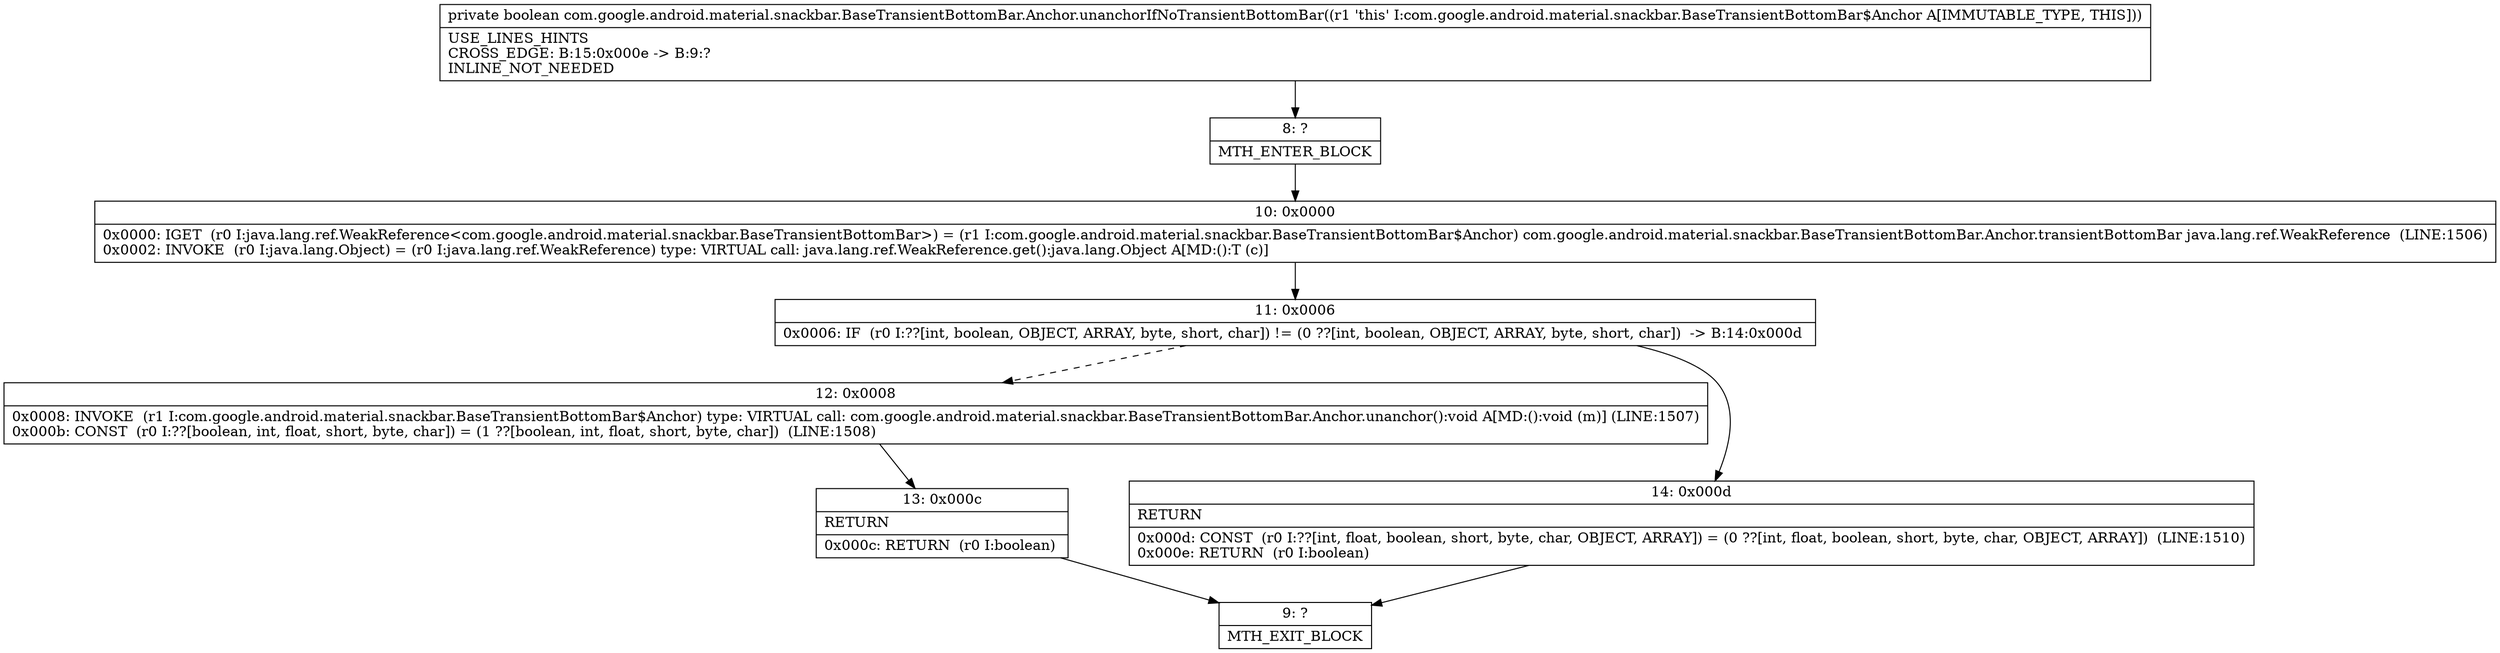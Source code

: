 digraph "CFG forcom.google.android.material.snackbar.BaseTransientBottomBar.Anchor.unanchorIfNoTransientBottomBar()Z" {
Node_8 [shape=record,label="{8\:\ ?|MTH_ENTER_BLOCK\l}"];
Node_10 [shape=record,label="{10\:\ 0x0000|0x0000: IGET  (r0 I:java.lang.ref.WeakReference\<com.google.android.material.snackbar.BaseTransientBottomBar\>) = (r1 I:com.google.android.material.snackbar.BaseTransientBottomBar$Anchor) com.google.android.material.snackbar.BaseTransientBottomBar.Anchor.transientBottomBar java.lang.ref.WeakReference  (LINE:1506)\l0x0002: INVOKE  (r0 I:java.lang.Object) = (r0 I:java.lang.ref.WeakReference) type: VIRTUAL call: java.lang.ref.WeakReference.get():java.lang.Object A[MD:():T (c)]\l}"];
Node_11 [shape=record,label="{11\:\ 0x0006|0x0006: IF  (r0 I:??[int, boolean, OBJECT, ARRAY, byte, short, char]) != (0 ??[int, boolean, OBJECT, ARRAY, byte, short, char])  \-\> B:14:0x000d \l}"];
Node_12 [shape=record,label="{12\:\ 0x0008|0x0008: INVOKE  (r1 I:com.google.android.material.snackbar.BaseTransientBottomBar$Anchor) type: VIRTUAL call: com.google.android.material.snackbar.BaseTransientBottomBar.Anchor.unanchor():void A[MD:():void (m)] (LINE:1507)\l0x000b: CONST  (r0 I:??[boolean, int, float, short, byte, char]) = (1 ??[boolean, int, float, short, byte, char])  (LINE:1508)\l}"];
Node_13 [shape=record,label="{13\:\ 0x000c|RETURN\l|0x000c: RETURN  (r0 I:boolean) \l}"];
Node_9 [shape=record,label="{9\:\ ?|MTH_EXIT_BLOCK\l}"];
Node_14 [shape=record,label="{14\:\ 0x000d|RETURN\l|0x000d: CONST  (r0 I:??[int, float, boolean, short, byte, char, OBJECT, ARRAY]) = (0 ??[int, float, boolean, short, byte, char, OBJECT, ARRAY])  (LINE:1510)\l0x000e: RETURN  (r0 I:boolean) \l}"];
MethodNode[shape=record,label="{private boolean com.google.android.material.snackbar.BaseTransientBottomBar.Anchor.unanchorIfNoTransientBottomBar((r1 'this' I:com.google.android.material.snackbar.BaseTransientBottomBar$Anchor A[IMMUTABLE_TYPE, THIS]))  | USE_LINES_HINTS\lCROSS_EDGE: B:15:0x000e \-\> B:9:?\lINLINE_NOT_NEEDED\l}"];
MethodNode -> Node_8;Node_8 -> Node_10;
Node_10 -> Node_11;
Node_11 -> Node_12[style=dashed];
Node_11 -> Node_14;
Node_12 -> Node_13;
Node_13 -> Node_9;
Node_14 -> Node_9;
}


